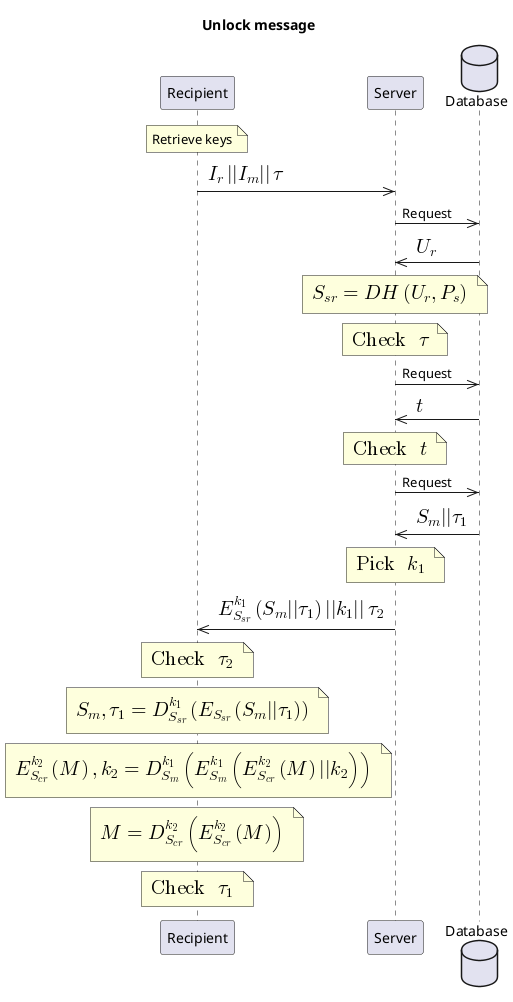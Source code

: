@startuml
title Unlock message
participant Recipient
participant Server
database Database

note over Recipient
  Retrieve keys
end note

Recipient ->> Server: <math>I_r || I_m || \tau</math>
Server ->> Database: Request
Database ->> Server: <math>U_r</math>

note over Server
  <math>S_{sr} = DH(U_r, P_s)</math>
end note

note over Server
  <math>"Check "\tau</math>
end note

Server ->> Database: Request
Database ->> Server: <math>t</math>

note over Server
  <math>"Check "t</math>
end note


Server ->> Database: Request
Database ->> Server: <math>S_m || \tau_1</math>

note over Server
  <math>"Pick "k_1</math>
end note

Server ->> Recipient: <math>E_{S_{sr}}^{k_1}(S_m || \tau_1) || k_1 || \tau_2</math>


note over Recipient
  <math>"Check " \tau_2</math>
end note

note over Recipient
  <math>S_m, \tau_1 = D_{S_{sr}}^{k_1}(E_{S_{sr}}(S_m||\tau_1))</math>
end note

note over Recipient
  <math>E_{S_{cr}}^{k_2}(M), k_2 = D_{S_m}^{k_1}(E_{S_m}^{k_1}(E_{S_{cr}}^{k_2}(M)|| k_2))</math>
end note

note over Recipient
  <math>M = D_{S_{cr}}^{k_2}(E_{S_{cr}}^{k_2}(M))</math>
end note

note over Recipient
  <math>"Check " \tau_1</math>
end note


@enduml